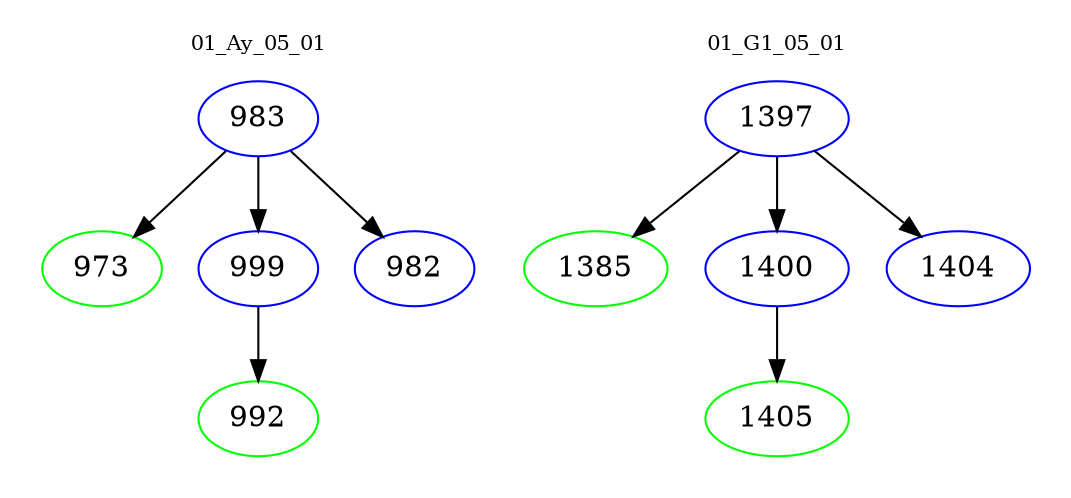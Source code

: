 digraph{
subgraph cluster_0 {
color = white
label = "01_Ay_05_01";
fontsize=10;
T0_983 [label="983", color="blue"]
T0_983 -> T0_973 [color="black"]
T0_973 [label="973", color="green"]
T0_983 -> T0_999 [color="black"]
T0_999 [label="999", color="blue"]
T0_999 -> T0_992 [color="black"]
T0_992 [label="992", color="green"]
T0_983 -> T0_982 [color="black"]
T0_982 [label="982", color="blue"]
}
subgraph cluster_1 {
color = white
label = "01_G1_05_01";
fontsize=10;
T1_1397 [label="1397", color="blue"]
T1_1397 -> T1_1385 [color="black"]
T1_1385 [label="1385", color="green"]
T1_1397 -> T1_1400 [color="black"]
T1_1400 [label="1400", color="blue"]
T1_1400 -> T1_1405 [color="black"]
T1_1405 [label="1405", color="green"]
T1_1397 -> T1_1404 [color="black"]
T1_1404 [label="1404", color="blue"]
}
}
